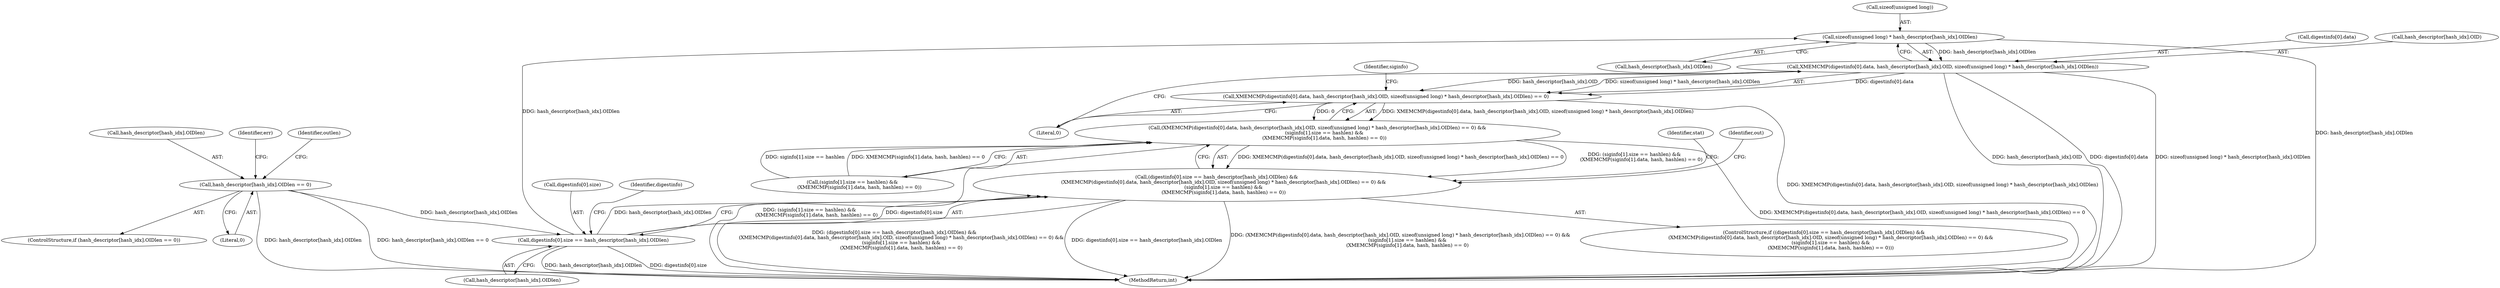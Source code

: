 digraph "1_libtomcrypt_5eb9743410ce4657e9d54fef26a2ee31a1b5dd0@API" {
"1000414" [label="(Call,sizeof(unsigned long) * hash_descriptor[hash_idx].OIDlen)"];
"1000390" [label="(Call,digestinfo[0].size == hash_descriptor[hash_idx].OIDlen)"];
"1000286" [label="(Call,hash_descriptor[hash_idx].OIDlen == 0)"];
"1000403" [label="(Call,XMEMCMP(digestinfo[0].data, hash_descriptor[hash_idx].OID, sizeof(unsigned long) * hash_descriptor[hash_idx].OIDlen))"];
"1000402" [label="(Call,XMEMCMP(digestinfo[0].data, hash_descriptor[hash_idx].OID, sizeof(unsigned long) * hash_descriptor[hash_idx].OIDlen) == 0)"];
"1000401" [label="(Call,(XMEMCMP(digestinfo[0].data, hash_descriptor[hash_idx].OID, sizeof(unsigned long) * hash_descriptor[hash_idx].OIDlen) == 0) &&\n         (siginfo[1].size == hashlen) &&\n         (XMEMCMP(siginfo[1].data, hash, hashlen) == 0))"];
"1000389" [label="(Call,(digestinfo[0].size == hash_descriptor[hash_idx].OIDlen) &&\n         (XMEMCMP(digestinfo[0].data, hash_descriptor[hash_idx].OID, sizeof(unsigned long) * hash_descriptor[hash_idx].OIDlen) == 0) &&\n         (siginfo[1].size == hashlen) &&\n         (XMEMCMP(siginfo[1].data, hash, hashlen) == 0))"];
"1000285" [label="(ControlStructure,if (hash_descriptor[hash_idx].OIDlen == 0))"];
"1000292" [label="(Literal,0)"];
"1000444" [label="(Identifier,stat)"];
"1000388" [label="(ControlStructure,if ((digestinfo[0].size == hash_descriptor[hash_idx].OIDlen) &&\n         (XMEMCMP(digestinfo[0].data, hash_descriptor[hash_idx].OID, sizeof(unsigned long) * hash_descriptor[hash_idx].OIDlen) == 0) &&\n         (siginfo[1].size == hashlen) &&\n         (XMEMCMP(siginfo[1].data, hash, hashlen) == 0)))"];
"1000287" [label="(Call,hash_descriptor[hash_idx].OIDlen)"];
"1000427" [label="(Identifier,siginfo)"];
"1000401" [label="(Call,(XMEMCMP(digestinfo[0].data, hash_descriptor[hash_idx].OID, sizeof(unsigned long) * hash_descriptor[hash_idx].OIDlen) == 0) &&\n         (siginfo[1].size == hashlen) &&\n         (XMEMCMP(siginfo[1].data, hash, hashlen) == 0))"];
"1000422" [label="(Literal,0)"];
"1000295" [label="(Identifier,err)"];
"1000414" [label="(Call,sizeof(unsigned long) * hash_descriptor[hash_idx].OIDlen)"];
"1000286" [label="(Call,hash_descriptor[hash_idx].OIDlen == 0)"];
"1000406" [label="(Identifier,digestinfo)"];
"1000390" [label="(Call,digestinfo[0].size == hash_descriptor[hash_idx].OIDlen)"];
"1000391" [label="(Call,digestinfo[0].size)"];
"1000299" [label="(Identifier,outlen)"];
"1000404" [label="(Call,digestinfo[0].data)"];
"1000409" [label="(Call,hash_descriptor[hash_idx].OID)"];
"1000396" [label="(Call,hash_descriptor[hash_idx].OIDlen)"];
"1000402" [label="(Call,XMEMCMP(digestinfo[0].data, hash_descriptor[hash_idx].OID, sizeof(unsigned long) * hash_descriptor[hash_idx].OIDlen) == 0)"];
"1000423" [label="(Call,(siginfo[1].size == hashlen) &&\n         (XMEMCMP(siginfo[1].data, hash, hashlen) == 0))"];
"1000447" [label="(Identifier,out)"];
"1000417" [label="(Call,hash_descriptor[hash_idx].OIDlen)"];
"1000415" [label="(Call,sizeof(unsigned long))"];
"1000459" [label="(MethodReturn,int)"];
"1000403" [label="(Call,XMEMCMP(digestinfo[0].data, hash_descriptor[hash_idx].OID, sizeof(unsigned long) * hash_descriptor[hash_idx].OIDlen))"];
"1000389" [label="(Call,(digestinfo[0].size == hash_descriptor[hash_idx].OIDlen) &&\n         (XMEMCMP(digestinfo[0].data, hash_descriptor[hash_idx].OID, sizeof(unsigned long) * hash_descriptor[hash_idx].OIDlen) == 0) &&\n         (siginfo[1].size == hashlen) &&\n         (XMEMCMP(siginfo[1].data, hash, hashlen) == 0))"];
"1000414" -> "1000403"  [label="AST: "];
"1000414" -> "1000417"  [label="CFG: "];
"1000415" -> "1000414"  [label="AST: "];
"1000417" -> "1000414"  [label="AST: "];
"1000403" -> "1000414"  [label="CFG: "];
"1000414" -> "1000459"  [label="DDG: hash_descriptor[hash_idx].OIDlen"];
"1000414" -> "1000403"  [label="DDG: hash_descriptor[hash_idx].OIDlen"];
"1000390" -> "1000414"  [label="DDG: hash_descriptor[hash_idx].OIDlen"];
"1000390" -> "1000389"  [label="AST: "];
"1000390" -> "1000396"  [label="CFG: "];
"1000391" -> "1000390"  [label="AST: "];
"1000396" -> "1000390"  [label="AST: "];
"1000406" -> "1000390"  [label="CFG: "];
"1000389" -> "1000390"  [label="CFG: "];
"1000390" -> "1000459"  [label="DDG: hash_descriptor[hash_idx].OIDlen"];
"1000390" -> "1000459"  [label="DDG: digestinfo[0].size"];
"1000390" -> "1000389"  [label="DDG: digestinfo[0].size"];
"1000390" -> "1000389"  [label="DDG: hash_descriptor[hash_idx].OIDlen"];
"1000286" -> "1000390"  [label="DDG: hash_descriptor[hash_idx].OIDlen"];
"1000286" -> "1000285"  [label="AST: "];
"1000286" -> "1000292"  [label="CFG: "];
"1000287" -> "1000286"  [label="AST: "];
"1000292" -> "1000286"  [label="AST: "];
"1000295" -> "1000286"  [label="CFG: "];
"1000299" -> "1000286"  [label="CFG: "];
"1000286" -> "1000459"  [label="DDG: hash_descriptor[hash_idx].OIDlen == 0"];
"1000286" -> "1000459"  [label="DDG: hash_descriptor[hash_idx].OIDlen"];
"1000403" -> "1000402"  [label="AST: "];
"1000404" -> "1000403"  [label="AST: "];
"1000409" -> "1000403"  [label="AST: "];
"1000422" -> "1000403"  [label="CFG: "];
"1000403" -> "1000459"  [label="DDG: hash_descriptor[hash_idx].OID"];
"1000403" -> "1000459"  [label="DDG: digestinfo[0].data"];
"1000403" -> "1000459"  [label="DDG: sizeof(unsigned long) * hash_descriptor[hash_idx].OIDlen"];
"1000403" -> "1000402"  [label="DDG: digestinfo[0].data"];
"1000403" -> "1000402"  [label="DDG: hash_descriptor[hash_idx].OID"];
"1000403" -> "1000402"  [label="DDG: sizeof(unsigned long) * hash_descriptor[hash_idx].OIDlen"];
"1000402" -> "1000401"  [label="AST: "];
"1000402" -> "1000422"  [label="CFG: "];
"1000422" -> "1000402"  [label="AST: "];
"1000427" -> "1000402"  [label="CFG: "];
"1000401" -> "1000402"  [label="CFG: "];
"1000402" -> "1000459"  [label="DDG: XMEMCMP(digestinfo[0].data, hash_descriptor[hash_idx].OID, sizeof(unsigned long) * hash_descriptor[hash_idx].OIDlen)"];
"1000402" -> "1000401"  [label="DDG: XMEMCMP(digestinfo[0].data, hash_descriptor[hash_idx].OID, sizeof(unsigned long) * hash_descriptor[hash_idx].OIDlen)"];
"1000402" -> "1000401"  [label="DDG: 0"];
"1000401" -> "1000389"  [label="AST: "];
"1000401" -> "1000423"  [label="CFG: "];
"1000423" -> "1000401"  [label="AST: "];
"1000389" -> "1000401"  [label="CFG: "];
"1000401" -> "1000459"  [label="DDG: XMEMCMP(digestinfo[0].data, hash_descriptor[hash_idx].OID, sizeof(unsigned long) * hash_descriptor[hash_idx].OIDlen) == 0"];
"1000401" -> "1000459"  [label="DDG: (siginfo[1].size == hashlen) &&\n         (XMEMCMP(siginfo[1].data, hash, hashlen) == 0)"];
"1000401" -> "1000389"  [label="DDG: XMEMCMP(digestinfo[0].data, hash_descriptor[hash_idx].OID, sizeof(unsigned long) * hash_descriptor[hash_idx].OIDlen) == 0"];
"1000401" -> "1000389"  [label="DDG: (siginfo[1].size == hashlen) &&\n         (XMEMCMP(siginfo[1].data, hash, hashlen) == 0)"];
"1000423" -> "1000401"  [label="DDG: siginfo[1].size == hashlen"];
"1000423" -> "1000401"  [label="DDG: XMEMCMP(siginfo[1].data, hash, hashlen) == 0"];
"1000389" -> "1000388"  [label="AST: "];
"1000444" -> "1000389"  [label="CFG: "];
"1000447" -> "1000389"  [label="CFG: "];
"1000389" -> "1000459"  [label="DDG: (XMEMCMP(digestinfo[0].data, hash_descriptor[hash_idx].OID, sizeof(unsigned long) * hash_descriptor[hash_idx].OIDlen) == 0) &&\n         (siginfo[1].size == hashlen) &&\n         (XMEMCMP(siginfo[1].data, hash, hashlen) == 0)"];
"1000389" -> "1000459"  [label="DDG: (digestinfo[0].size == hash_descriptor[hash_idx].OIDlen) &&\n         (XMEMCMP(digestinfo[0].data, hash_descriptor[hash_idx].OID, sizeof(unsigned long) * hash_descriptor[hash_idx].OIDlen) == 0) &&\n         (siginfo[1].size == hashlen) &&\n         (XMEMCMP(siginfo[1].data, hash, hashlen) == 0)"];
"1000389" -> "1000459"  [label="DDG: digestinfo[0].size == hash_descriptor[hash_idx].OIDlen"];
}
